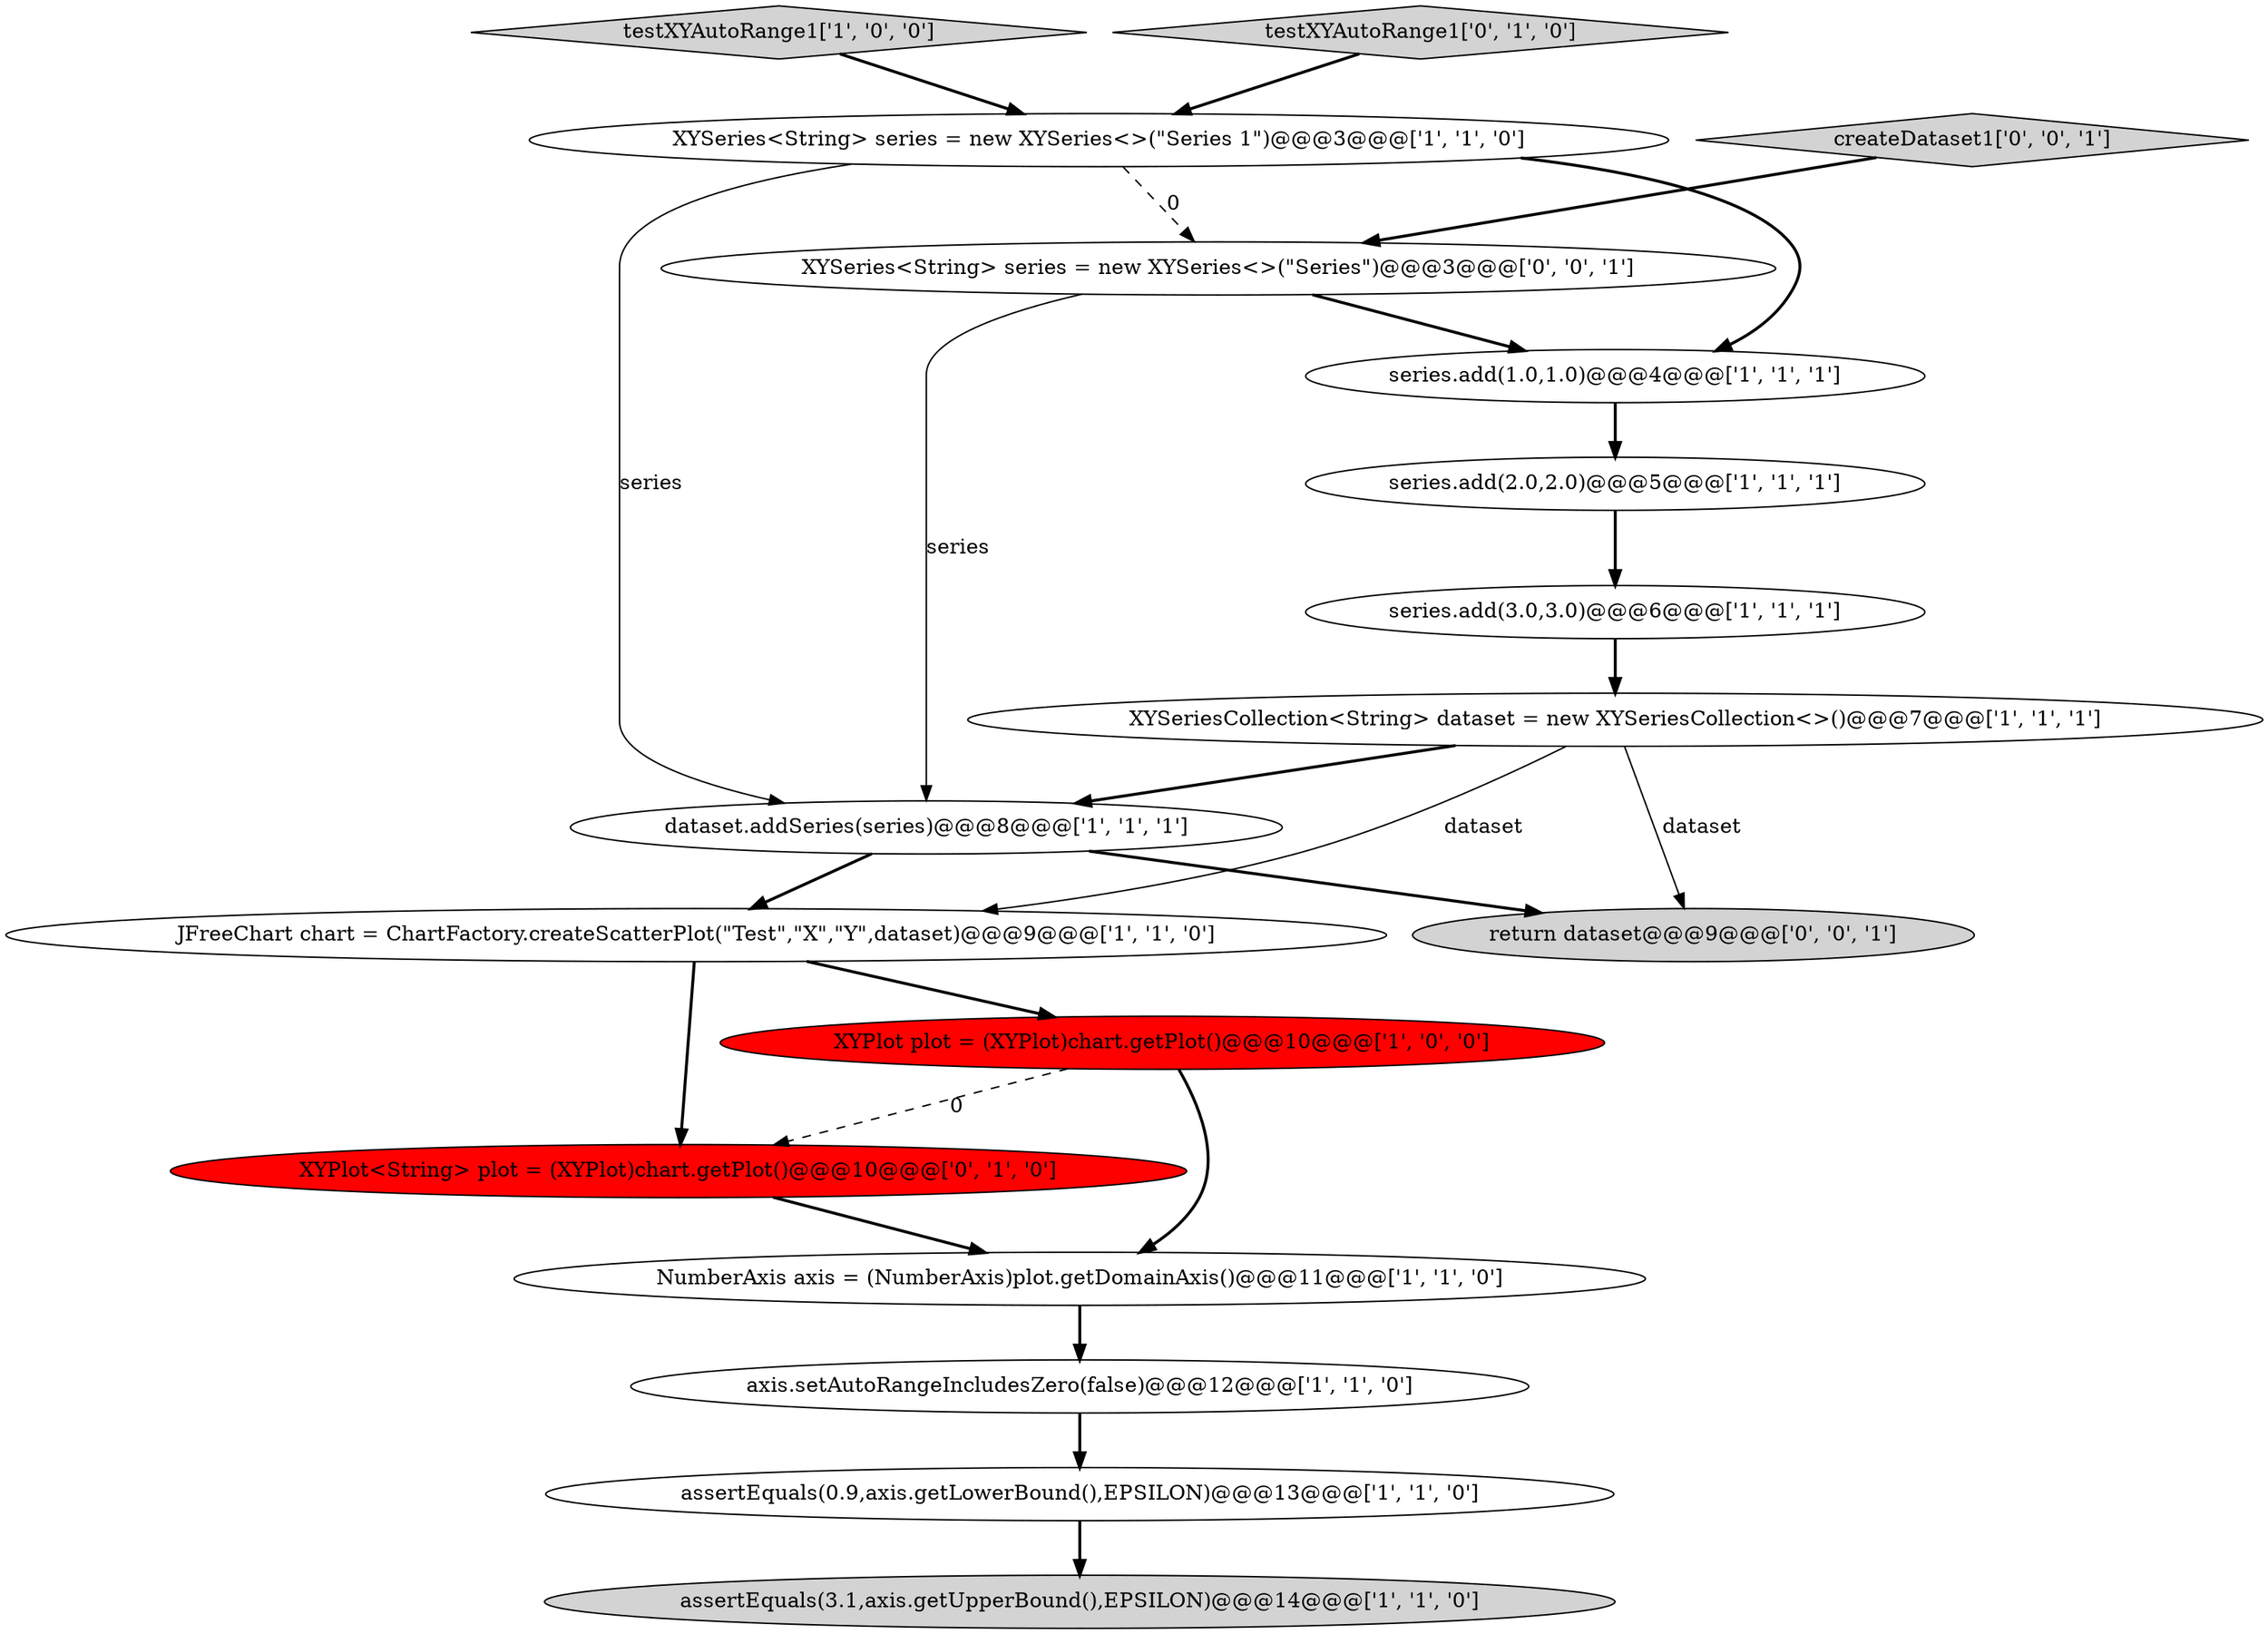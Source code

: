 digraph {
0 [style = filled, label = "series.add(3.0,3.0)@@@6@@@['1', '1', '1']", fillcolor = white, shape = ellipse image = "AAA0AAABBB1BBB"];
4 [style = filled, label = "JFreeChart chart = ChartFactory.createScatterPlot(\"Test\",\"X\",\"Y\",dataset)@@@9@@@['1', '1', '0']", fillcolor = white, shape = ellipse image = "AAA0AAABBB1BBB"];
14 [style = filled, label = "XYPlot<String> plot = (XYPlot)chart.getPlot()@@@10@@@['0', '1', '0']", fillcolor = red, shape = ellipse image = "AAA1AAABBB2BBB"];
15 [style = filled, label = "return dataset@@@9@@@['0', '0', '1']", fillcolor = lightgray, shape = ellipse image = "AAA0AAABBB3BBB"];
12 [style = filled, label = "dataset.addSeries(series)@@@8@@@['1', '1', '1']", fillcolor = white, shape = ellipse image = "AAA0AAABBB1BBB"];
9 [style = filled, label = "NumberAxis axis = (NumberAxis)plot.getDomainAxis()@@@11@@@['1', '1', '0']", fillcolor = white, shape = ellipse image = "AAA0AAABBB1BBB"];
10 [style = filled, label = "series.add(1.0,1.0)@@@4@@@['1', '1', '1']", fillcolor = white, shape = ellipse image = "AAA0AAABBB1BBB"];
11 [style = filled, label = "assertEquals(0.9,axis.getLowerBound(),EPSILON)@@@13@@@['1', '1', '0']", fillcolor = white, shape = ellipse image = "AAA0AAABBB1BBB"];
16 [style = filled, label = "createDataset1['0', '0', '1']", fillcolor = lightgray, shape = diamond image = "AAA0AAABBB3BBB"];
3 [style = filled, label = "testXYAutoRange1['1', '0', '0']", fillcolor = lightgray, shape = diamond image = "AAA0AAABBB1BBB"];
1 [style = filled, label = "XYSeriesCollection<String> dataset = new XYSeriesCollection<>()@@@7@@@['1', '1', '1']", fillcolor = white, shape = ellipse image = "AAA0AAABBB1BBB"];
6 [style = filled, label = "series.add(2.0,2.0)@@@5@@@['1', '1', '1']", fillcolor = white, shape = ellipse image = "AAA0AAABBB1BBB"];
2 [style = filled, label = "XYPlot plot = (XYPlot)chart.getPlot()@@@10@@@['1', '0', '0']", fillcolor = red, shape = ellipse image = "AAA1AAABBB1BBB"];
7 [style = filled, label = "XYSeries<String> series = new XYSeries<>(\"Series 1\")@@@3@@@['1', '1', '0']", fillcolor = white, shape = ellipse image = "AAA0AAABBB1BBB"];
17 [style = filled, label = "XYSeries<String> series = new XYSeries<>(\"Series\")@@@3@@@['0', '0', '1']", fillcolor = white, shape = ellipse image = "AAA0AAABBB3BBB"];
8 [style = filled, label = "assertEquals(3.1,axis.getUpperBound(),EPSILON)@@@14@@@['1', '1', '0']", fillcolor = lightgray, shape = ellipse image = "AAA0AAABBB1BBB"];
5 [style = filled, label = "axis.setAutoRangeIncludesZero(false)@@@12@@@['1', '1', '0']", fillcolor = white, shape = ellipse image = "AAA0AAABBB1BBB"];
13 [style = filled, label = "testXYAutoRange1['0', '1', '0']", fillcolor = lightgray, shape = diamond image = "AAA0AAABBB2BBB"];
17->10 [style = bold, label=""];
4->14 [style = bold, label=""];
7->12 [style = solid, label="series"];
7->10 [style = bold, label=""];
7->17 [style = dashed, label="0"];
12->15 [style = bold, label=""];
6->0 [style = bold, label=""];
4->2 [style = bold, label=""];
2->9 [style = bold, label=""];
16->17 [style = bold, label=""];
17->12 [style = solid, label="series"];
10->6 [style = bold, label=""];
1->15 [style = solid, label="dataset"];
2->14 [style = dashed, label="0"];
12->4 [style = bold, label=""];
3->7 [style = bold, label=""];
13->7 [style = bold, label=""];
0->1 [style = bold, label=""];
1->12 [style = bold, label=""];
9->5 [style = bold, label=""];
11->8 [style = bold, label=""];
1->4 [style = solid, label="dataset"];
14->9 [style = bold, label=""];
5->11 [style = bold, label=""];
}
